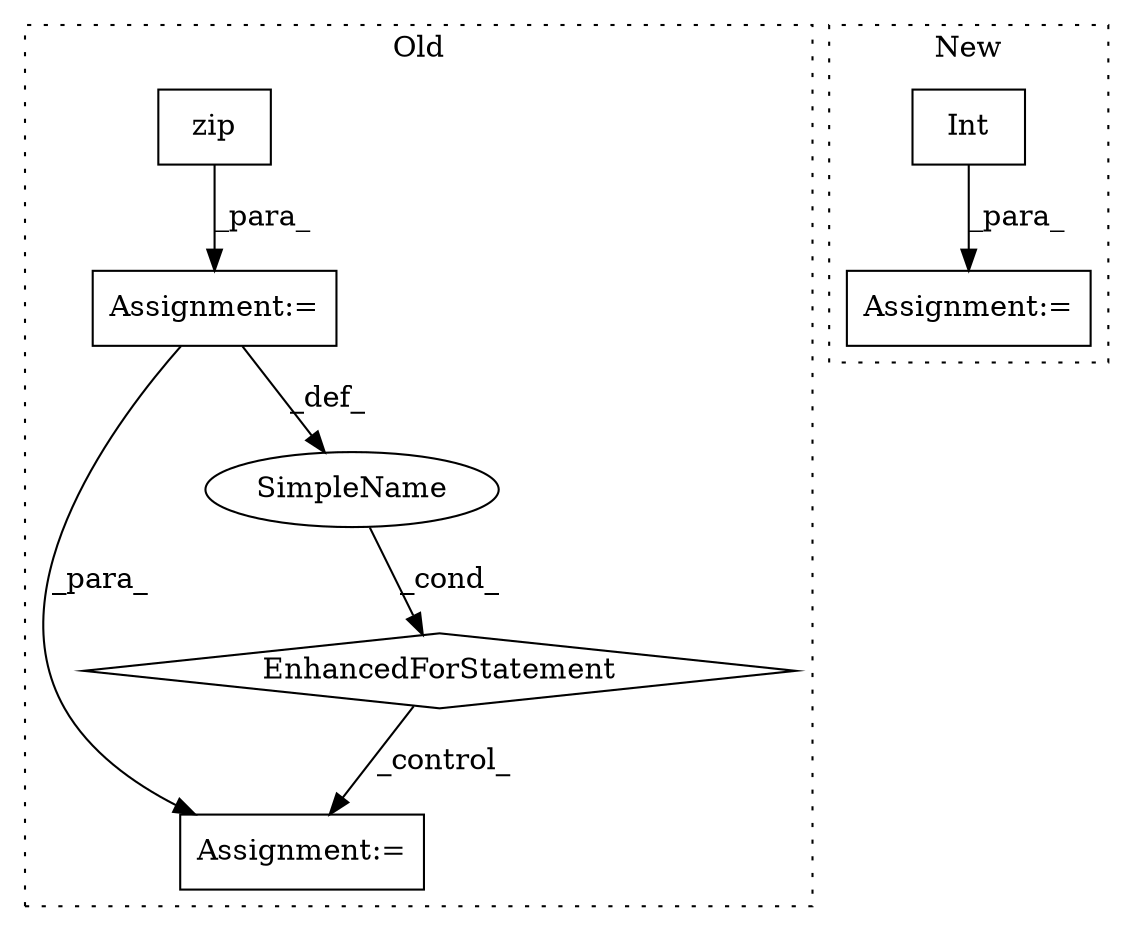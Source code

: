 digraph G {
subgraph cluster0 {
1 [label="zip" a="32" s="1248,1267" l="4,1" shape="box"];
3 [label="Assignment:=" a="7" s="1151,1268" l="76,2" shape="box"];
5 [label="EnhancedForStatement" a="70" s="1151,1268" l="76,2" shape="diamond"];
6 [label="Assignment:=" a="7" s="1320" l="1" shape="box"];
7 [label="SimpleName" a="42" s="1235" l="10" shape="ellipse"];
label = "Old";
style="dotted";
}
subgraph cluster1 {
2 [label="Int" a="32" s="908,917" l="4,1" shape="box"];
4 [label="Assignment:=" a="7" s="907" l="1" shape="box"];
label = "New";
style="dotted";
}
1 -> 3 [label="_para_"];
2 -> 4 [label="_para_"];
3 -> 7 [label="_def_"];
3 -> 6 [label="_para_"];
5 -> 6 [label="_control_"];
7 -> 5 [label="_cond_"];
}